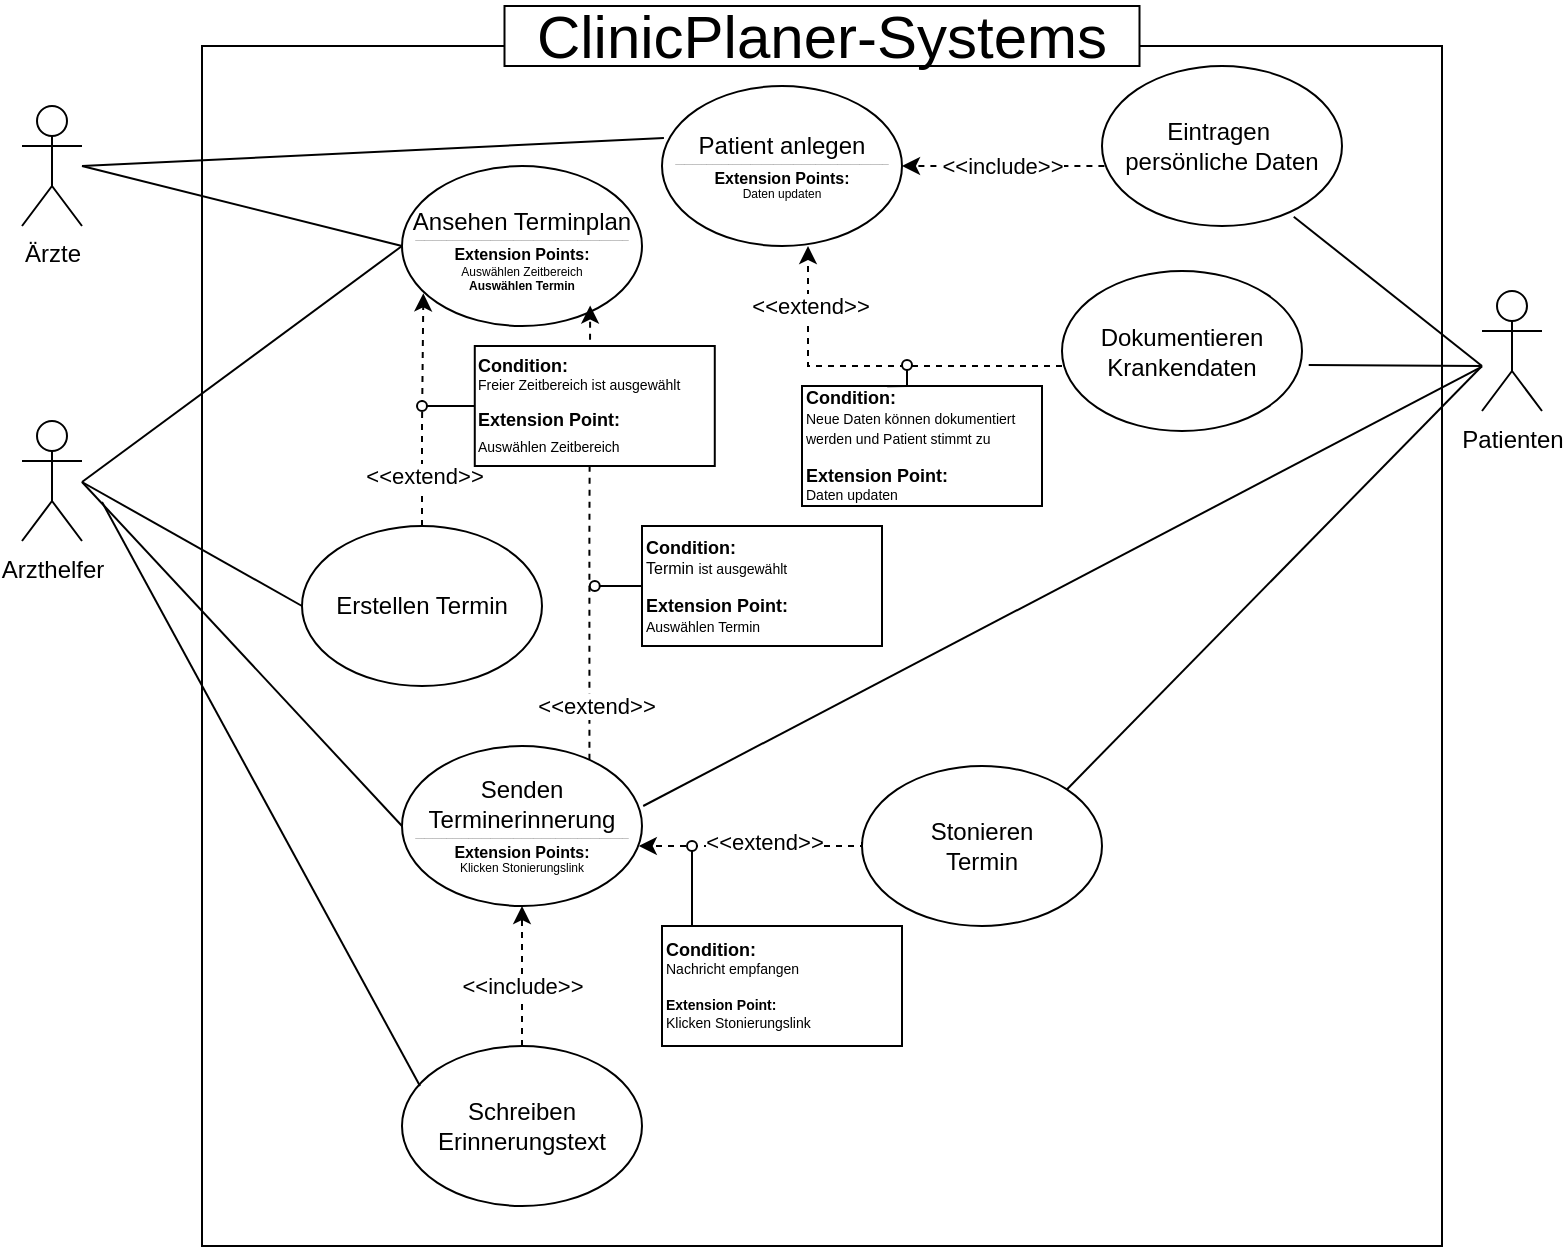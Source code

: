 <mxfile version="24.8.4">
  <diagram name="Seite-1" id="oarf-QwLsEqyTWUgvFz2">
    <mxGraphModel dx="2607" dy="1391" grid="1" gridSize="10" guides="1" tooltips="1" connect="1" arrows="1" fold="1" page="1" pageScale="1" pageWidth="827" pageHeight="1169" math="0" shadow="0">
      <root>
        <mxCell id="0" />
        <mxCell id="1" parent="0" />
        <mxCell id="82919RTnzpBTn2m8C5ln-11" value="" style="whiteSpace=wrap;html=1;aspect=2/1;imageAspect=0;fixedWidth=0;perimeter=none;resizeHeight=1;resizeWidth=1;movable=1;resizable=1;rotatable=1;deletable=1;editable=1;locked=0;connectable=1;" parent="1" vertex="1">
          <mxGeometry x="130" y="60" width="620" height="600" as="geometry" />
        </mxCell>
        <mxCell id="82919RTnzpBTn2m8C5ln-2" value="Ärzte" style="shape=umlActor;verticalLabelPosition=bottom;verticalAlign=top;html=1;outlineConnect=0;" parent="1" vertex="1">
          <mxGeometry x="40" y="90" width="30" height="60" as="geometry" />
        </mxCell>
        <mxCell id="-IJytWxuNdHcyxSEp-0i-5" value="Arzthelfer" style="shape=umlActor;verticalLabelPosition=bottom;verticalAlign=top;html=1;outlineConnect=0;" vertex="1" parent="1">
          <mxGeometry x="40" y="247.5" width="30" height="60" as="geometry" />
        </mxCell>
        <mxCell id="-IJytWxuNdHcyxSEp-0i-6" value="&lt;div style=&quot;line-height: 120%; padding-top: 4px;&quot;&gt;Ansehen Terminplan&lt;/div&gt;&lt;div style=&quot;font-size: 2px;&quot;&gt;________________________________________________________________________________________________&lt;/div&gt;&lt;div style=&quot;font-size: 2px;&quot;&gt;&lt;br&gt;&lt;/div&gt;&lt;div style=&quot;font-size: 6px;&quot;&gt;&lt;b&gt;&lt;font style=&quot;font-size: 8px;&quot;&gt;Extension Points:&lt;/font&gt;&lt;/b&gt;&lt;/div&gt;&lt;div style=&quot;font-size: 6px;&quot;&gt;Auswählen Zeitbereich&lt;/div&gt;&lt;div style=&quot;font-size: 6px;&quot;&gt;&lt;b&gt;Auswählen Termin&lt;br&gt;&lt;/b&gt;&lt;/div&gt;" style="ellipse;whiteSpace=wrap;html=1;" vertex="1" parent="1">
          <mxGeometry x="230" y="120" width="120" height="80" as="geometry" />
        </mxCell>
        <mxCell id="-IJytWxuNdHcyxSEp-0i-15" value="" style="endArrow=none;html=1;rounded=0;exitX=0;exitY=0.5;exitDx=0;exitDy=0;" edge="1" parent="1" source="-IJytWxuNdHcyxSEp-0i-6">
          <mxGeometry width="50" height="50" relative="1" as="geometry">
            <mxPoint x="280" y="110" as="sourcePoint" />
            <mxPoint x="70" y="120" as="targetPoint" />
          </mxGeometry>
        </mxCell>
        <mxCell id="-IJytWxuNdHcyxSEp-0i-16" value="" style="endArrow=none;html=1;rounded=0;entryX=0;entryY=0.5;entryDx=0;entryDy=0;" edge="1" parent="1" target="-IJytWxuNdHcyxSEp-0i-6">
          <mxGeometry width="50" height="50" relative="1" as="geometry">
            <mxPoint x="70" y="278" as="sourcePoint" />
            <mxPoint x="330" y="190" as="targetPoint" />
          </mxGeometry>
        </mxCell>
        <mxCell id="-IJytWxuNdHcyxSEp-0i-17" value="Erstellen Termin" style="ellipse;whiteSpace=wrap;html=1;" vertex="1" parent="1">
          <mxGeometry x="180" y="300" width="120" height="80" as="geometry" />
        </mxCell>
        <mxCell id="-IJytWxuNdHcyxSEp-0i-21" value="" style="endArrow=none;html=1;rounded=0;entryX=0;entryY=0.5;entryDx=0;entryDy=0;" edge="1" parent="1" target="-IJytWxuNdHcyxSEp-0i-17">
          <mxGeometry width="50" height="50" relative="1" as="geometry">
            <mxPoint x="70" y="278" as="sourcePoint" />
            <mxPoint x="330" y="190" as="targetPoint" />
          </mxGeometry>
        </mxCell>
        <mxCell id="-IJytWxuNdHcyxSEp-0i-22" style="edgeStyle=orthogonalEdgeStyle;rounded=0;orthogonalLoop=1;jettySize=auto;html=1;entryX=0.089;entryY=0.796;entryDx=0;entryDy=0;entryPerimeter=0;dashed=1;" edge="1" parent="1" source="-IJytWxuNdHcyxSEp-0i-17" target="-IJytWxuNdHcyxSEp-0i-6">
          <mxGeometry relative="1" as="geometry">
            <Array as="points" />
          </mxGeometry>
        </mxCell>
        <mxCell id="-IJytWxuNdHcyxSEp-0i-38" value="&amp;lt;&amp;lt;extend&amp;gt;&amp;gt;" style="edgeLabel;html=1;align=center;verticalAlign=middle;resizable=0;points=[];" vertex="1" connectable="0" parent="-IJytWxuNdHcyxSEp-0i-22">
          <mxGeometry x="-0.566" y="-1" relative="1" as="geometry">
            <mxPoint as="offset" />
          </mxGeometry>
        </mxCell>
        <mxCell id="-IJytWxuNdHcyxSEp-0i-31" value="" style="endArrow=none;html=1;rounded=0;" edge="1" parent="1" source="-IJytWxuNdHcyxSEp-0i-26" target="-IJytWxuNdHcyxSEp-0i-30">
          <mxGeometry width="50" height="50" relative="1" as="geometry">
            <mxPoint x="330" y="250" as="sourcePoint" />
            <mxPoint x="290" y="250" as="targetPoint" />
          </mxGeometry>
        </mxCell>
        <mxCell id="-IJytWxuNdHcyxSEp-0i-32" value="&lt;div&gt;&lt;div&gt;Senden Terminerinnerung&lt;/div&gt;&lt;div&gt;&lt;div style=&quot;font-size: 2px;&quot;&gt;________________________________________________________________________________________________&lt;/div&gt;&lt;div style=&quot;font-size: 2px;&quot;&gt;&lt;br&gt;&lt;/div&gt;&lt;div style=&quot;font-size: 6px;&quot;&gt;&lt;b&gt;&lt;font style=&quot;font-size: 8px;&quot;&gt;Extension Points:&lt;/font&gt;&lt;/b&gt;&lt;/div&gt;&lt;div style=&quot;font-size: 6px;&quot;&gt;&lt;font style=&quot;font-size: 6px;&quot;&gt;Klicken Stonierungslink&lt;/font&gt;&lt;/div&gt;&lt;/div&gt;&lt;/div&gt;" style="ellipse;whiteSpace=wrap;html=1;" vertex="1" parent="1">
          <mxGeometry x="230" y="410" width="120" height="80" as="geometry" />
        </mxCell>
        <mxCell id="-IJytWxuNdHcyxSEp-0i-33" value="" style="endArrow=none;html=1;rounded=0;exitX=0;exitY=0.5;exitDx=0;exitDy=0;" edge="1" parent="1" source="-IJytWxuNdHcyxSEp-0i-32">
          <mxGeometry width="50" height="50" relative="1" as="geometry">
            <mxPoint x="330" y="360" as="sourcePoint" />
            <mxPoint x="70" y="278" as="targetPoint" />
          </mxGeometry>
        </mxCell>
        <mxCell id="-IJytWxuNdHcyxSEp-0i-30" value="" style="ellipse;whiteSpace=wrap;html=1;aspect=fixed;" vertex="1" parent="1">
          <mxGeometry x="237.5" y="237.5" width="5" height="5" as="geometry" />
        </mxCell>
        <mxCell id="-IJytWxuNdHcyxSEp-0i-36" value="" style="endArrow=none;html=1;rounded=0;" edge="1" parent="1" target="-IJytWxuNdHcyxSEp-0i-26">
          <mxGeometry width="50" height="50" relative="1" as="geometry">
            <mxPoint x="330" y="250" as="sourcePoint" />
            <mxPoint x="243" y="250" as="targetPoint" />
          </mxGeometry>
        </mxCell>
        <mxCell id="-IJytWxuNdHcyxSEp-0i-39" style="edgeStyle=orthogonalEdgeStyle;rounded=0;orthogonalLoop=1;jettySize=auto;html=1;entryX=0.784;entryY=0.872;entryDx=0;entryDy=0;entryPerimeter=0;dashed=1;exitX=0.781;exitY=0.086;exitDx=0;exitDy=0;exitPerimeter=0;" edge="1" parent="1" source="-IJytWxuNdHcyxSEp-0i-32" target="-IJytWxuNdHcyxSEp-0i-6">
          <mxGeometry relative="1" as="geometry">
            <mxPoint x="325" y="421" as="sourcePoint" />
            <mxPoint x="328.75" y="194.0" as="targetPoint" />
            <Array as="points">
              <mxPoint x="324" y="305" />
              <mxPoint x="324" y="305" />
            </Array>
          </mxGeometry>
        </mxCell>
        <mxCell id="-IJytWxuNdHcyxSEp-0i-97" value="&amp;lt;&amp;lt;extend&amp;gt;&amp;gt;" style="edgeLabel;html=1;align=center;verticalAlign=middle;resizable=0;points=[];" vertex="1" connectable="0" parent="-IJytWxuNdHcyxSEp-0i-39">
          <mxGeometry x="-0.48" relative="1" as="geometry">
            <mxPoint x="3" y="32" as="offset" />
          </mxGeometry>
        </mxCell>
        <mxCell id="-IJytWxuNdHcyxSEp-0i-26" value="&lt;div align=&quot;left&quot; style=&quot;font-size: 8px;&quot;&gt;&lt;font style=&quot;font-size: 9px;&quot;&gt;&lt;b&gt;Condition: &lt;br&gt;&lt;/b&gt;&lt;/font&gt;&lt;/div&gt;&lt;div align=&quot;left&quot; style=&quot;font-size: 7px;&quot;&gt;&lt;font style=&quot;font-size: 7px;&quot;&gt;Freier Zeitbereich ist ausgewählt&lt;/font&gt;&lt;/div&gt;&lt;div align=&quot;left&quot; style=&quot;font-size: 7px;&quot;&gt;&lt;font style=&quot;font-size: 7px;&quot;&gt;&lt;br&gt;&lt;/font&gt;&lt;/div&gt;&lt;div align=&quot;left&quot; style=&quot;font-size: 8px;&quot;&gt;&lt;font style=&quot;font-size: 9px;&quot;&gt;&lt;b&gt;Extension Point:&lt;/b&gt;&lt;/font&gt;&lt;/div&gt;&lt;div align=&quot;left&quot; style=&quot;font-size: 11px;&quot;&gt;&lt;font style=&quot;font-size: 7px;&quot;&gt;Auswählen Zeitbereich&lt;/font&gt;&lt;/div&gt;" style="rounded=0;whiteSpace=wrap;html=1;align=left;" vertex="1" parent="1">
          <mxGeometry x="266.39" y="210" width="120" height="60" as="geometry" />
        </mxCell>
        <mxCell id="-IJytWxuNdHcyxSEp-0i-44" value="" style="endArrow=none;html=1;rounded=0;exitX=0;exitY=0.5;exitDx=0;exitDy=0;" edge="1" parent="1" target="-IJytWxuNdHcyxSEp-0i-45" source="-IJytWxuNdHcyxSEp-0i-41">
          <mxGeometry width="50" height="50" relative="1" as="geometry">
            <mxPoint x="276" y="250" as="sourcePoint" />
            <mxPoint x="300" y="260" as="targetPoint" />
          </mxGeometry>
        </mxCell>
        <mxCell id="-IJytWxuNdHcyxSEp-0i-45" value="" style="ellipse;whiteSpace=wrap;html=1;aspect=fixed;" vertex="1" parent="1">
          <mxGeometry x="323.89" y="327.5" width="5" height="5" as="geometry" />
        </mxCell>
        <mxCell id="-IJytWxuNdHcyxSEp-0i-50" value="&lt;div&gt;Patienten&lt;/div&gt;" style="shape=umlActor;verticalLabelPosition=bottom;verticalAlign=top;html=1;outlineConnect=0;" vertex="1" parent="1">
          <mxGeometry x="770" y="182.5" width="30" height="60" as="geometry" />
        </mxCell>
        <mxCell id="-IJytWxuNdHcyxSEp-0i-51" style="edgeStyle=orthogonalEdgeStyle;rounded=0;orthogonalLoop=1;jettySize=auto;html=1;dashed=1;exitX=0.5;exitY=0;exitDx=0;exitDy=0;" edge="1" parent="1" source="-IJytWxuNdHcyxSEp-0i-61">
          <mxGeometry relative="1" as="geometry">
            <mxPoint x="290" y="560" as="sourcePoint" />
            <mxPoint x="290" y="490" as="targetPoint" />
            <Array as="points" />
          </mxGeometry>
        </mxCell>
        <mxCell id="-IJytWxuNdHcyxSEp-0i-63" value="&amp;lt;&amp;lt;include&amp;gt;&amp;gt;" style="edgeLabel;html=1;align=center;verticalAlign=middle;resizable=0;points=[];" vertex="1" connectable="0" parent="-IJytWxuNdHcyxSEp-0i-51">
          <mxGeometry x="-0.646" relative="1" as="geometry">
            <mxPoint y="-18" as="offset" />
          </mxGeometry>
        </mxCell>
        <mxCell id="-IJytWxuNdHcyxSEp-0i-61" value="Schreiben&lt;div&gt;Erinnerungstext&lt;/div&gt;" style="ellipse;whiteSpace=wrap;html=1;" vertex="1" parent="1">
          <mxGeometry x="230" y="560" width="120" height="80" as="geometry" />
        </mxCell>
        <mxCell id="-IJytWxuNdHcyxSEp-0i-65" value="" style="endArrow=none;html=1;rounded=0;exitX=1.005;exitY=0.375;exitDx=0;exitDy=0;exitPerimeter=0;" edge="1" parent="1" source="-IJytWxuNdHcyxSEp-0i-32" target="-IJytWxuNdHcyxSEp-0i-50">
          <mxGeometry width="50" height="50" relative="1" as="geometry">
            <mxPoint x="420" y="360" as="sourcePoint" />
            <mxPoint x="470" y="310" as="targetPoint" />
          </mxGeometry>
        </mxCell>
        <mxCell id="-IJytWxuNdHcyxSEp-0i-41" value="&lt;div align=&quot;left&quot; style=&quot;font-size: 8px;&quot;&gt;&lt;font style=&quot;font-size: 9px;&quot;&gt;&lt;b&gt;Condition:&amp;nbsp; &lt;br&gt;&lt;/b&gt;&lt;/font&gt;&lt;/div&gt;&lt;div align=&quot;left&quot; style=&quot;font-size: 8px;&quot;&gt;Termin &lt;font style=&quot;font-size: 7px;&quot;&gt;ist ausgewählt&lt;/font&gt;&lt;/div&gt;&lt;div align=&quot;left&quot; style=&quot;font-size: 7px;&quot;&gt;&lt;font style=&quot;font-size: 7px;&quot;&gt;&lt;br&gt;&lt;/font&gt;&lt;/div&gt;&lt;div align=&quot;left&quot; style=&quot;font-size: 8px;&quot;&gt;&lt;font style=&quot;font-size: 9px;&quot;&gt;&lt;b&gt;Extension Point:&lt;/b&gt;&lt;/font&gt;&lt;/div&gt;&lt;div align=&quot;left&quot; style=&quot;font-size: 8px;&quot;&gt;&lt;font style=&quot;font-size: 7px;&quot;&gt;Auswählen Termin&lt;/font&gt;&lt;/div&gt;" style="rounded=0;whiteSpace=wrap;html=1;align=left;" vertex="1" parent="1">
          <mxGeometry x="350" y="300" width="120" height="60" as="geometry" />
        </mxCell>
        <mxCell id="-IJytWxuNdHcyxSEp-0i-66" value="&lt;div&gt;&lt;div&gt;Stonieren&lt;br&gt;Termin&lt;br&gt;&lt;/div&gt;&lt;/div&gt;" style="ellipse;whiteSpace=wrap;html=1;" vertex="1" parent="1">
          <mxGeometry x="460" y="420" width="120" height="80" as="geometry" />
        </mxCell>
        <mxCell id="-IJytWxuNdHcyxSEp-0i-67" style="edgeStyle=orthogonalEdgeStyle;rounded=0;orthogonalLoop=1;jettySize=auto;html=1;dashed=1;entryX=0.992;entryY=0.575;entryDx=0;entryDy=0;entryPerimeter=0;" edge="1" parent="1">
          <mxGeometry relative="1" as="geometry">
            <mxPoint x="460" y="458" as="sourcePoint" />
            <mxPoint x="348.44" y="459.5" as="targetPoint" />
            <Array as="points">
              <mxPoint x="460" y="460" />
              <mxPoint x="348" y="460" />
            </Array>
          </mxGeometry>
        </mxCell>
        <mxCell id="-IJytWxuNdHcyxSEp-0i-68" value="&amp;lt;&amp;lt;extend&amp;gt;&amp;gt;" style="edgeLabel;html=1;align=center;verticalAlign=middle;resizable=0;points=[];" vertex="1" connectable="0" parent="-IJytWxuNdHcyxSEp-0i-67">
          <mxGeometry x="0.074" y="-3" relative="1" as="geometry">
            <mxPoint x="10" y="1" as="offset" />
          </mxGeometry>
        </mxCell>
        <mxCell id="-IJytWxuNdHcyxSEp-0i-69" value="&lt;div align=&quot;left&quot; style=&quot;font-size: 8px;&quot;&gt;&lt;font style=&quot;font-size: 9px;&quot;&gt;&lt;b&gt;Condition:&amp;nbsp; &lt;br&gt;&lt;/b&gt;&lt;/font&gt;&lt;/div&gt;&lt;div align=&quot;left&quot; style=&quot;font-size: 7px;&quot;&gt;&lt;font style=&quot;font-size: 7px;&quot;&gt;Nachricht empfangen&lt;br&gt;&lt;/font&gt;&lt;/div&gt;&lt;div align=&quot;left&quot; style=&quot;font-size: 7px;&quot;&gt;&lt;font style=&quot;font-size: 7px;&quot;&gt;&lt;br&gt;&lt;/font&gt;&lt;/div&gt;&lt;div align=&quot;left&quot; style=&quot;font-size: 8px;&quot;&gt;&lt;font style=&quot;font-size: 7px;&quot;&gt;&lt;b&gt;Extension Point:&lt;br&gt;&lt;/b&gt;Klicken Stonierungslink&lt;b&gt;&lt;br&gt;&lt;/b&gt;&lt;/font&gt;&lt;/div&gt;" style="rounded=0;whiteSpace=wrap;html=1;align=left;" vertex="1" parent="1">
          <mxGeometry x="360" y="500" width="120" height="60" as="geometry" />
        </mxCell>
        <mxCell id="-IJytWxuNdHcyxSEp-0i-77" style="edgeStyle=orthogonalEdgeStyle;rounded=0;orthogonalLoop=1;jettySize=auto;html=1;endArrow=none;endFill=0;" edge="1" parent="1" source="-IJytWxuNdHcyxSEp-0i-71">
          <mxGeometry relative="1" as="geometry">
            <mxPoint x="375" y="500" as="targetPoint" />
          </mxGeometry>
        </mxCell>
        <mxCell id="-IJytWxuNdHcyxSEp-0i-71" value="" style="ellipse;whiteSpace=wrap;html=1;aspect=fixed;" vertex="1" parent="1">
          <mxGeometry x="372.5" y="457.5" width="5" height="5" as="geometry" />
        </mxCell>
        <mxCell id="-IJytWxuNdHcyxSEp-0i-81" value="&lt;div&gt;Patient anlegen&lt;/div&gt;&lt;div style=&quot;font-size: 2px;&quot;&gt;________________________________________________________________________________________________&lt;/div&gt;&lt;div style=&quot;font-size: 2px;&quot;&gt;&lt;br&gt;&lt;/div&gt;&lt;div style=&quot;font-size: 6px;&quot;&gt;&lt;b&gt;&lt;font style=&quot;font-size: 8px;&quot;&gt;Extension Points:&lt;/font&gt;&lt;/b&gt;&lt;/div&gt;&lt;div style=&quot;font-size: 6px;&quot;&gt;Daten updaten&lt;br&gt;&lt;/div&gt;" style="ellipse;whiteSpace=wrap;html=1;" vertex="1" parent="1">
          <mxGeometry x="360" y="80" width="120" height="80" as="geometry" />
        </mxCell>
        <mxCell id="-IJytWxuNdHcyxSEp-0i-1" value="&lt;font style=&quot;font-size: 30px;&quot;&gt;ClinicPlaner-Systems&lt;/font&gt;" style="text;html=1;align=center;verticalAlign=middle;whiteSpace=wrap;rounded=0;fillColor=default;strokeColor=default;" vertex="1" parent="1">
          <mxGeometry x="281.25" y="40" width="317.5" height="30" as="geometry" />
        </mxCell>
        <mxCell id="-IJytWxuNdHcyxSEp-0i-82" value="" style="endArrow=none;html=1;rounded=0;exitX=0.008;exitY=0.325;exitDx=0;exitDy=0;exitPerimeter=0;" edge="1" parent="1" source="-IJytWxuNdHcyxSEp-0i-81">
          <mxGeometry width="50" height="50" relative="1" as="geometry">
            <mxPoint x="240" y="170" as="sourcePoint" />
            <mxPoint x="70" y="120" as="targetPoint" />
          </mxGeometry>
        </mxCell>
        <mxCell id="-IJytWxuNdHcyxSEp-0i-88" value="&lt;div&gt;Eintragen&amp;nbsp;&lt;/div&gt;&lt;div&gt;persönliche Daten&lt;/div&gt;" style="ellipse;whiteSpace=wrap;html=1;" vertex="1" parent="1">
          <mxGeometry x="580" y="70" width="120" height="80" as="geometry" />
        </mxCell>
        <mxCell id="-IJytWxuNdHcyxSEp-0i-91" style="edgeStyle=orthogonalEdgeStyle;rounded=0;orthogonalLoop=1;jettySize=auto;html=1;dashed=1;exitX=0.01;exitY=0.625;exitDx=0;exitDy=0;exitPerimeter=0;" edge="1" parent="1" source="-IJytWxuNdHcyxSEp-0i-88">
          <mxGeometry relative="1" as="geometry">
            <mxPoint x="560" y="120" as="sourcePoint" />
            <mxPoint x="480" y="120" as="targetPoint" />
            <Array as="points" />
          </mxGeometry>
        </mxCell>
        <mxCell id="-IJytWxuNdHcyxSEp-0i-92" value="&amp;lt;&amp;lt;include&amp;gt;&amp;gt;" style="edgeLabel;html=1;align=center;verticalAlign=middle;resizable=0;points=[];" vertex="1" connectable="0" parent="-IJytWxuNdHcyxSEp-0i-91">
          <mxGeometry x="-0.646" relative="1" as="geometry">
            <mxPoint x="-33" as="offset" />
          </mxGeometry>
        </mxCell>
        <mxCell id="-IJytWxuNdHcyxSEp-0i-95" value="" style="endArrow=none;html=1;rounded=0;exitX=1;exitY=0;exitDx=0;exitDy=0;" edge="1" parent="1" source="-IJytWxuNdHcyxSEp-0i-66">
          <mxGeometry width="50" height="50" relative="1" as="geometry">
            <mxPoint x="361" y="450" as="sourcePoint" />
            <mxPoint x="770" y="220" as="targetPoint" />
          </mxGeometry>
        </mxCell>
        <mxCell id="-IJytWxuNdHcyxSEp-0i-96" value="" style="endArrow=none;html=1;rounded=0;entryX=0.799;entryY=0.942;entryDx=0;entryDy=0;entryPerimeter=0;" edge="1" parent="1" target="-IJytWxuNdHcyxSEp-0i-88">
          <mxGeometry width="50" height="50" relative="1" as="geometry">
            <mxPoint x="770" y="220" as="sourcePoint" />
            <mxPoint x="680" y="180" as="targetPoint" />
          </mxGeometry>
        </mxCell>
        <mxCell id="-IJytWxuNdHcyxSEp-0i-98" value="&lt;div&gt;Dokumentieren &lt;br&gt;&lt;/div&gt;&lt;div&gt;Krankendaten&lt;/div&gt;" style="ellipse;whiteSpace=wrap;html=1;" vertex="1" parent="1">
          <mxGeometry x="560" y="172.5" width="120" height="80" as="geometry" />
        </mxCell>
        <mxCell id="-IJytWxuNdHcyxSEp-0i-99" value="" style="endArrow=none;html=1;rounded=0;entryX=1.028;entryY=0.588;entryDx=0;entryDy=0;entryPerimeter=0;" edge="1" parent="1" target="-IJytWxuNdHcyxSEp-0i-98">
          <mxGeometry width="50" height="50" relative="1" as="geometry">
            <mxPoint x="770" y="220" as="sourcePoint" />
            <mxPoint x="686" y="155" as="targetPoint" />
          </mxGeometry>
        </mxCell>
        <mxCell id="-IJytWxuNdHcyxSEp-0i-100" value="" style="endArrow=none;html=1;rounded=0;" edge="1" parent="1">
          <mxGeometry width="50" height="50" relative="1" as="geometry">
            <mxPoint x="239" y="580" as="sourcePoint" />
            <mxPoint x="80" y="288" as="targetPoint" />
          </mxGeometry>
        </mxCell>
        <mxCell id="-IJytWxuNdHcyxSEp-0i-101" style="edgeStyle=orthogonalEdgeStyle;rounded=0;orthogonalLoop=1;jettySize=auto;html=1;entryX=0.784;entryY=0.872;entryDx=0;entryDy=0;entryPerimeter=0;dashed=1;exitX=0;exitY=0.594;exitDx=0;exitDy=0;exitPerimeter=0;" edge="1" parent="1" source="-IJytWxuNdHcyxSEp-0i-98">
          <mxGeometry relative="1" as="geometry">
            <mxPoint x="490" y="220" as="sourcePoint" />
            <mxPoint x="433" y="160" as="targetPoint" />
            <Array as="points">
              <mxPoint x="433" y="220" />
            </Array>
          </mxGeometry>
        </mxCell>
        <mxCell id="-IJytWxuNdHcyxSEp-0i-102" value="&amp;lt;&amp;lt;extend&amp;gt;&amp;gt;" style="edgeLabel;html=1;align=center;verticalAlign=middle;resizable=0;points=[];" vertex="1" connectable="0" parent="-IJytWxuNdHcyxSEp-0i-101">
          <mxGeometry x="-0.48" relative="1" as="geometry">
            <mxPoint x="-78" y="-30" as="offset" />
          </mxGeometry>
        </mxCell>
        <mxCell id="-IJytWxuNdHcyxSEp-0i-103" value="&lt;div align=&quot;left&quot; style=&quot;font-size: 8px;&quot;&gt;&lt;font style=&quot;font-size: 9px;&quot;&gt;&lt;b&gt;Condition:&amp;nbsp; &lt;br&gt;&lt;/b&gt;&lt;/font&gt;&lt;/div&gt;&lt;div align=&quot;left&quot; style=&quot;font-size: 8px;&quot;&gt;&lt;font style=&quot;font-size: 7px;&quot;&gt;Neue Daten können dokumentiert werden und Patient stimmt zu&lt;/font&gt; &lt;br&gt;&lt;/div&gt;&lt;div align=&quot;left&quot; style=&quot;font-size: 7px;&quot;&gt;&lt;font style=&quot;font-size: 7px;&quot;&gt;&lt;br&gt;&lt;/font&gt;&lt;/div&gt;&lt;div align=&quot;left&quot; style=&quot;font-size: 8px;&quot;&gt;&lt;font style=&quot;font-size: 9px;&quot;&gt;&lt;b&gt;Extension Point:&lt;/b&gt;&lt;/font&gt;&lt;/div&gt;&lt;div align=&quot;left&quot; style=&quot;font-size: 8px;&quot;&gt;&lt;font style=&quot;font-size: 7px;&quot;&gt;Daten updaten&lt;br&gt;&lt;/font&gt;&lt;/div&gt;" style="rounded=0;whiteSpace=wrap;html=1;align=left;" vertex="1" parent="1">
          <mxGeometry x="430" y="230" width="120" height="60" as="geometry" />
        </mxCell>
        <mxCell id="-IJytWxuNdHcyxSEp-0i-109" value="" style="edgeStyle=orthogonalEdgeStyle;rounded=0;orthogonalLoop=1;jettySize=auto;html=1;entryX=0.355;entryY=0.003;entryDx=0;entryDy=0;entryPerimeter=0;endArrow=none;endFill=0;exitX=0.5;exitY=1;exitDx=0;exitDy=0;" edge="1" parent="1" source="-IJytWxuNdHcyxSEp-0i-104" target="-IJytWxuNdHcyxSEp-0i-103">
          <mxGeometry relative="1" as="geometry">
            <mxPoint x="485.5" y="222" as="sourcePoint" />
            <mxPoint x="485.48" y="229.64" as="targetPoint" />
            <Array as="points">
              <mxPoint x="483" y="230" />
              <mxPoint x="483" y="230" />
            </Array>
          </mxGeometry>
        </mxCell>
        <mxCell id="-IJytWxuNdHcyxSEp-0i-104" value="" style="ellipse;whiteSpace=wrap;html=1;aspect=fixed;" vertex="1" parent="1">
          <mxGeometry x="480" y="217" width="5" height="5" as="geometry" />
        </mxCell>
      </root>
    </mxGraphModel>
  </diagram>
</mxfile>
